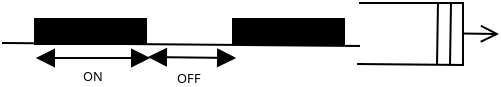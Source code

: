 <?xml version="1.0" encoding="UTF-8"?>
<dia:diagram xmlns:dia="http://www.lysator.liu.se/~alla/dia/"><dia:layer name="Fondo" visible="true"><dia:object type="Standard - Line" version="0" id="O0"><dia:attribute name="obj_pos"><dia:point val="0.7,6.4"/></dia:attribute><dia:attribute name="obj_bb"><dia:rectangle val="0.65,6.35;18.65,6.6"/></dia:attribute><dia:attribute name="conn_endpoints"><dia:point val="0.7,6.4"/><dia:point val="18.6,6.549"/></dia:attribute><dia:attribute name="numcp"><dia:int val="1"/></dia:attribute></dia:object><dia:object type="Standard - Box" version="0" id="O1"><dia:attribute name="obj_pos"><dia:point val="2.35,5.2"/></dia:attribute><dia:attribute name="obj_bb"><dia:rectangle val="2.3,5.15;7.95,6.5"/></dia:attribute><dia:attribute name="elem_corner"><dia:point val="2.35,5.2"/></dia:attribute><dia:attribute name="elem_width"><dia:real val="5.55"/></dia:attribute><dia:attribute name="elem_height"><dia:real val="1.25"/></dia:attribute><dia:attribute name="inner_color"><dia:color val="#000000"/></dia:attribute><dia:attribute name="show_background"><dia:boolean val="true"/></dia:attribute></dia:object><dia:object type="Standard - Box" version="0" id="O2"><dia:attribute name="obj_pos"><dia:point val="12.25,5.2"/></dia:attribute><dia:attribute name="obj_bb"><dia:rectangle val="12.2,5.15;17.85,6.5"/></dia:attribute><dia:attribute name="elem_corner"><dia:point val="12.25,5.2"/></dia:attribute><dia:attribute name="elem_width"><dia:real val="5.55"/></dia:attribute><dia:attribute name="elem_height"><dia:real val="1.25"/></dia:attribute><dia:attribute name="inner_color"><dia:color val="#000000"/></dia:attribute><dia:attribute name="show_background"><dia:boolean val="true"/></dia:attribute></dia:object><dia:object type="Standard - Line" version="0" id="O3"><dia:attribute name="obj_pos"><dia:point val="8.05,7.1"/></dia:attribute><dia:attribute name="obj_bb"><dia:rectangle val="7.991,6.299;12.409,7.951"/></dia:attribute><dia:attribute name="conn_endpoints"><dia:point val="8.05,7.1"/><dia:point val="12.35,7.15"/></dia:attribute><dia:attribute name="numcp"><dia:int val="1"/></dia:attribute><dia:attribute name="start_arrow"><dia:enum val="3"/></dia:attribute><dia:attribute name="start_arrow_length"><dia:real val="0.8"/></dia:attribute><dia:attribute name="start_arrow_width"><dia:real val="0.8"/></dia:attribute><dia:attribute name="end_arrow"><dia:enum val="3"/></dia:attribute><dia:attribute name="end_arrow_length"><dia:real val="0.8"/></dia:attribute><dia:attribute name="end_arrow_width"><dia:real val="0.8"/></dia:attribute></dia:object><dia:object type="Standard - Line" version="0" id="O4"><dia:attribute name="obj_pos"><dia:point val="2.45,7.15"/></dia:attribute><dia:attribute name="obj_bb"><dia:rectangle val="2.4,6.35;8.1,7.95"/></dia:attribute><dia:attribute name="conn_endpoints"><dia:point val="2.45,7.15"/><dia:point val="8.05,7.15"/></dia:attribute><dia:attribute name="numcp"><dia:int val="1"/></dia:attribute><dia:attribute name="start_arrow"><dia:enum val="3"/></dia:attribute><dia:attribute name="start_arrow_length"><dia:real val="0.8"/></dia:attribute><dia:attribute name="start_arrow_width"><dia:real val="0.8"/></dia:attribute><dia:attribute name="end_arrow"><dia:enum val="3"/></dia:attribute><dia:attribute name="end_arrow_length"><dia:real val="0.8"/></dia:attribute><dia:attribute name="end_arrow_width"><dia:real val="0.8"/></dia:attribute></dia:object><dia:object type="Standard - Text" version="0" id="O5"><dia:attribute name="obj_pos"><dia:point val="4.75,8.3"/></dia:attribute><dia:attribute name="obj_bb"><dia:rectangle val="4.75,7.65;5.65,8.65"/></dia:attribute><dia:attribute name="text"><dia:composite type="text"><dia:attribute name="string"><dia:string>#ON#</dia:string></dia:attribute><dia:attribute name="font"><dia:font family="sans" style="0" name="Courier"/></dia:attribute><dia:attribute name="height"><dia:real val="0.8"/></dia:attribute><dia:attribute name="pos"><dia:point val="4.75,8.3"/></dia:attribute><dia:attribute name="color"><dia:color val="#000000"/></dia:attribute><dia:attribute name="alignment"><dia:enum val="0"/></dia:attribute></dia:composite></dia:attribute></dia:object><dia:object type="Standard - Text" version="0" id="O6"><dia:attribute name="obj_pos"><dia:point val="9.45,8.4"/></dia:attribute><dia:attribute name="obj_bb"><dia:rectangle val="9.45,7.75;10.6,8.75"/></dia:attribute><dia:attribute name="text"><dia:composite type="text"><dia:attribute name="string"><dia:string>#OFF#</dia:string></dia:attribute><dia:attribute name="font"><dia:font family="sans" style="0" name="Courier"/></dia:attribute><dia:attribute name="height"><dia:real val="0.8"/></dia:attribute><dia:attribute name="pos"><dia:point val="9.45,8.4"/></dia:attribute><dia:attribute name="color"><dia:color val="#000000"/></dia:attribute><dia:attribute name="alignment"><dia:enum val="0"/></dia:attribute></dia:composite></dia:attribute></dia:object><dia:object type="Standard - Line" version="0" id="O7"><dia:attribute name="obj_pos"><dia:point val="18.55,4.4"/></dia:attribute><dia:attribute name="obj_bb"><dia:rectangle val="18.5,4.35;23.8,4.45"/></dia:attribute><dia:attribute name="conn_endpoints"><dia:point val="18.55,4.4"/><dia:point val="23.75,4.4"/></dia:attribute><dia:attribute name="numcp"><dia:int val="1"/></dia:attribute></dia:object><dia:object type="Standard - Line" version="0" id="O8"><dia:attribute name="obj_pos"><dia:point val="23.75,4.35"/></dia:attribute><dia:attribute name="obj_bb"><dia:rectangle val="23.7,4.3;23.8,7.55"/></dia:attribute><dia:attribute name="conn_endpoints"><dia:point val="23.75,4.35"/><dia:point val="23.75,7.5"/></dia:attribute><dia:attribute name="numcp"><dia:int val="1"/></dia:attribute></dia:object><dia:object type="Standard - Line" version="0" id="O9"><dia:attribute name="obj_pos"><dia:point val="23.8,7.5"/></dia:attribute><dia:attribute name="obj_bb"><dia:rectangle val="18.399,7.4;23.851,7.55"/></dia:attribute><dia:attribute name="conn_endpoints"><dia:point val="23.8,7.5"/><dia:point val="18.45,7.45"/></dia:attribute><dia:attribute name="numcp"><dia:int val="1"/></dia:attribute></dia:object><dia:object type="Standard - Line" version="0" id="O10"><dia:attribute name="obj_pos"><dia:point val="22.5,4.35"/></dia:attribute><dia:attribute name="obj_bb"><dia:rectangle val="22.399,4.299;22.551,7.551"/></dia:attribute><dia:attribute name="conn_endpoints"><dia:point val="22.5,4.35"/><dia:point val="22.45,7.5"/></dia:attribute><dia:attribute name="numcp"><dia:int val="1"/></dia:attribute></dia:object><dia:object type="Standard - Line" version="0" id="O11"><dia:attribute name="obj_pos"><dia:point val="23.15,4.4"/></dia:attribute><dia:attribute name="obj_bb"><dia:rectangle val="23.049,4.349;23.201,7.551"/></dia:attribute><dia:attribute name="conn_endpoints"><dia:point val="23.15,4.4"/><dia:point val="23.1,7.5"/></dia:attribute><dia:attribute name="numcp"><dia:int val="1"/></dia:attribute></dia:object><dia:object type="Standard - Line" version="0" id="O12"><dia:attribute name="obj_pos"><dia:point val="23.75,5.925"/></dia:attribute><dia:attribute name="obj_bb"><dia:rectangle val="23.699,5.149;25.611,6.751"/></dia:attribute><dia:attribute name="conn_endpoints"><dia:point val="23.75,5.925"/><dia:point val="25.55,5.95"/></dia:attribute><dia:attribute name="numcp"><dia:int val="1"/></dia:attribute><dia:attribute name="end_arrow"><dia:enum val="1"/></dia:attribute><dia:attribute name="end_arrow_length"><dia:real val="0.8"/></dia:attribute><dia:attribute name="end_arrow_width"><dia:real val="0.8"/></dia:attribute><dia:connections><dia:connection handle="0" to="O8" connection="0"/></dia:connections></dia:object></dia:layer></dia:diagram>
